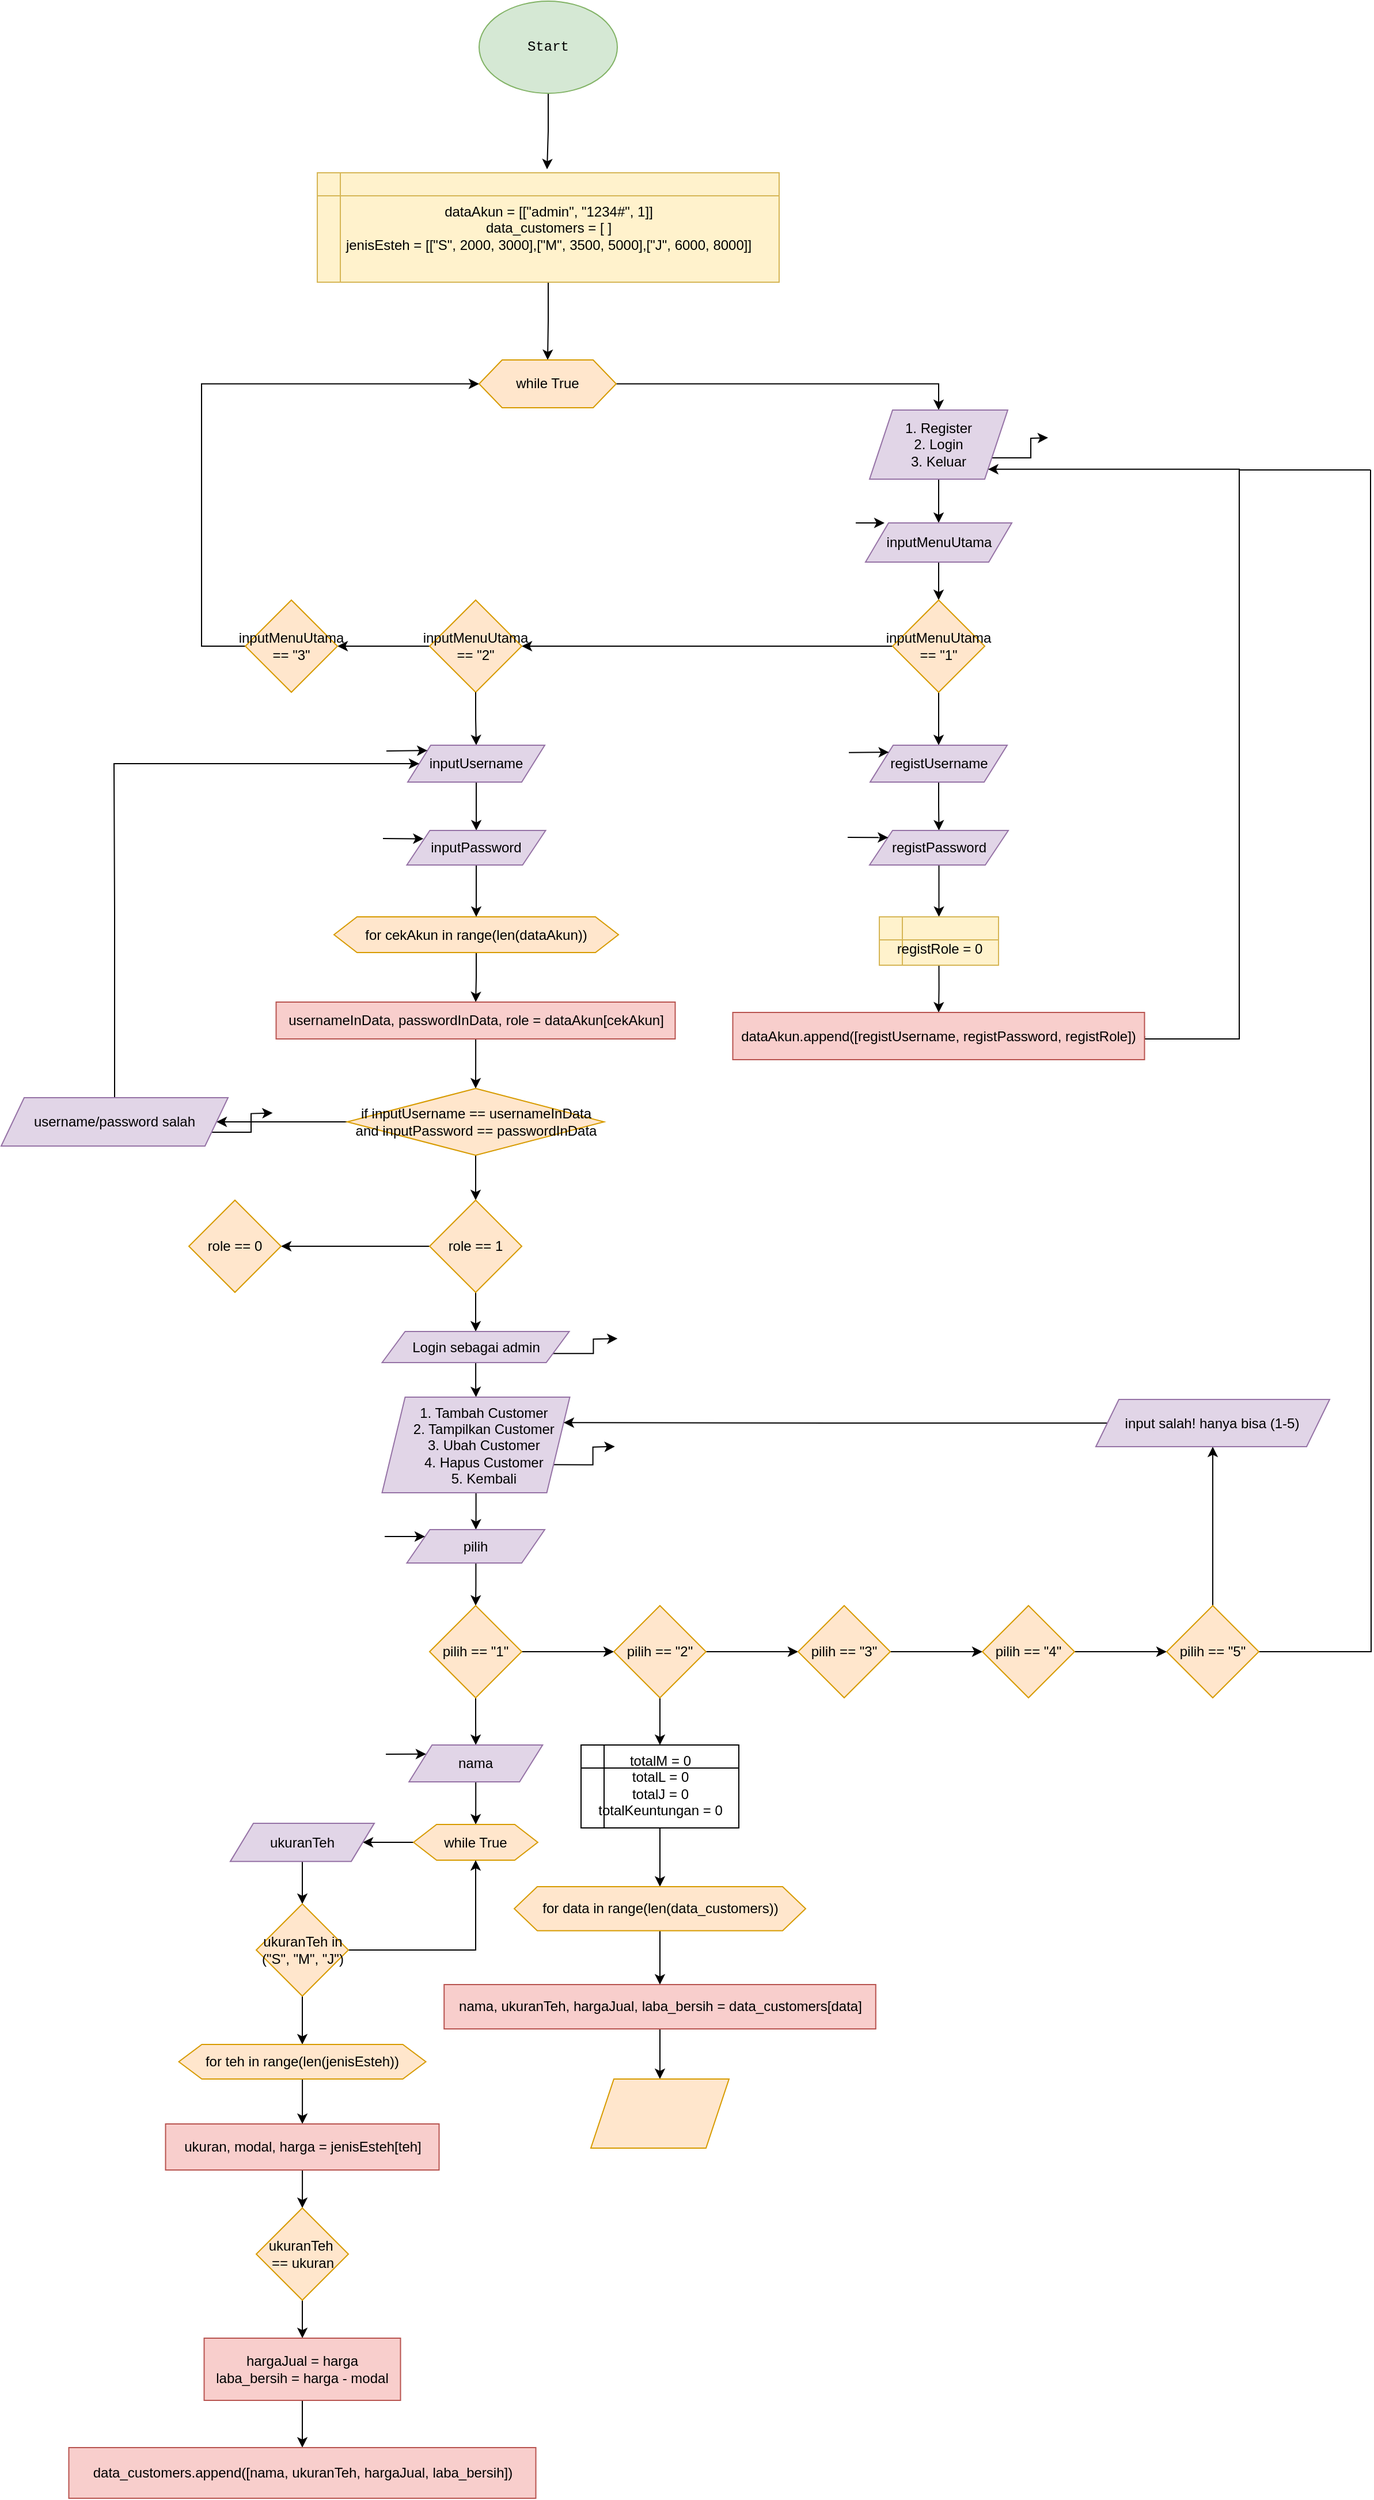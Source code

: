 <mxfile version="24.7.17">
  <diagram name="Page-1" id="psaYRLWhJM1OXI5JUv1E">
    <mxGraphModel dx="2675" dy="3680" grid="0" gridSize="10" guides="1" tooltips="1" connect="1" arrows="1" fold="1" page="0" pageScale="1" pageWidth="1100" pageHeight="850" math="0" shadow="0">
      <root>
        <mxCell id="0" />
        <mxCell id="1" parent="0" />
        <mxCell id="k1Bq59QfBD5GOSJkM1TS-440" value="" style="edgeStyle=orthogonalEdgeStyle;rounded=0;orthogonalLoop=1;jettySize=auto;html=1;" parent="1" source="k1Bq59QfBD5GOSJkM1TS-437" edge="1">
          <mxGeometry relative="1" as="geometry">
            <mxPoint x="275" y="-2086" as="targetPoint" />
          </mxGeometry>
        </mxCell>
        <mxCell id="k1Bq59QfBD5GOSJkM1TS-437" value="&lt;font&gt;Start&lt;/font&gt;" style="ellipse;whiteSpace=wrap;html=1;fontFamily=Courier New;fillColor=#d5e8d4;strokeColor=#82b366;" parent="1" vertex="1">
          <mxGeometry x="216" y="-2232" width="120" height="80" as="geometry" />
        </mxCell>
        <mxCell id="orHdw74G4ryqbtQB8pkI-13" value="" style="edgeStyle=orthogonalEdgeStyle;rounded=0;orthogonalLoop=1;jettySize=auto;html=1;fontFamily=Helvetica;fontSize=12;fontColor=default;" edge="1" parent="1" source="k1Bq59QfBD5GOSJkM1TS-441" target="orHdw74G4ryqbtQB8pkI-12">
          <mxGeometry relative="1" as="geometry" />
        </mxCell>
        <mxCell id="k1Bq59QfBD5GOSJkM1TS-441" value="&lt;div&gt;dataAkun = [[&quot;admin&quot;, &quot;1234#&quot;, 1]]&lt;/div&gt;&lt;div&gt;&lt;span style=&quot;background-color: initial;&quot;&gt;data_customers = [ ]&lt;/span&gt;&lt;br&gt;&lt;/div&gt;&lt;div&gt;&lt;span style=&quot;background-color: initial;&quot;&gt;jenisEsteh = [[&quot;S&quot;, 2000, 3000],[&quot;M&quot;, 3500, 5000],[&quot;J&quot;, 6000, 8000]]&lt;/span&gt;&lt;br&gt;&lt;/div&gt;" style="shape=internalStorage;whiteSpace=wrap;html=1;backgroundOutline=1;fillColor=#fff2cc;strokeColor=#d6b656;" parent="1" vertex="1">
          <mxGeometry x="75.5" y="-2083" width="401" height="95" as="geometry" />
        </mxCell>
        <mxCell id="orHdw74G4ryqbtQB8pkI-18" value="" style="edgeStyle=orthogonalEdgeStyle;rounded=0;orthogonalLoop=1;jettySize=auto;html=1;fontFamily=Helvetica;fontSize=12;fontColor=default;" edge="1" parent="1" source="orHdw74G4ryqbtQB8pkI-12" target="orHdw74G4ryqbtQB8pkI-17">
          <mxGeometry relative="1" as="geometry" />
        </mxCell>
        <mxCell id="orHdw74G4ryqbtQB8pkI-12" value="while True" style="shape=hexagon;perimeter=hexagonPerimeter2;whiteSpace=wrap;html=1;fixedSize=1;fillColor=#ffe6cc;strokeColor=#d79b00;" vertex="1" parent="1">
          <mxGeometry x="216" y="-1920.5" width="119" height="41.5" as="geometry" />
        </mxCell>
        <mxCell id="orHdw74G4ryqbtQB8pkI-22" value="" style="edgeStyle=orthogonalEdgeStyle;rounded=0;orthogonalLoop=1;jettySize=auto;html=1;fontFamily=Helvetica;fontSize=12;fontColor=default;" edge="1" parent="1" source="orHdw74G4ryqbtQB8pkI-17" target="orHdw74G4ryqbtQB8pkI-21">
          <mxGeometry relative="1" as="geometry" />
        </mxCell>
        <mxCell id="orHdw74G4ryqbtQB8pkI-26" style="edgeStyle=orthogonalEdgeStyle;rounded=0;orthogonalLoop=1;jettySize=auto;html=1;exitX=1;exitY=0.75;exitDx=0;exitDy=0;fontFamily=Helvetica;fontSize=12;fontColor=default;" edge="1" parent="1" source="orHdw74G4ryqbtQB8pkI-17">
          <mxGeometry relative="1" as="geometry">
            <mxPoint x="710" y="-1853" as="targetPoint" />
          </mxGeometry>
        </mxCell>
        <mxCell id="orHdw74G4ryqbtQB8pkI-17" value="1. Register&lt;div&gt;2. Login&lt;/div&gt;&lt;div&gt;3. Keluar&lt;/div&gt;" style="shape=parallelogram;perimeter=parallelogramPerimeter;whiteSpace=wrap;html=1;fixedSize=1;fillColor=#e1d5e7;strokeColor=#9673a6;" vertex="1" parent="1">
          <mxGeometry x="555" y="-1877" width="120" height="60" as="geometry" />
        </mxCell>
        <mxCell id="orHdw74G4ryqbtQB8pkI-28" value="" style="edgeStyle=orthogonalEdgeStyle;rounded=0;orthogonalLoop=1;jettySize=auto;html=1;fontFamily=Helvetica;fontSize=12;fontColor=default;" edge="1" parent="1" source="orHdw74G4ryqbtQB8pkI-21" target="orHdw74G4ryqbtQB8pkI-27">
          <mxGeometry relative="1" as="geometry" />
        </mxCell>
        <mxCell id="orHdw74G4ryqbtQB8pkI-21" value="inputMenuUtama" style="shape=parallelogram;perimeter=parallelogramPerimeter;whiteSpace=wrap;html=1;fixedSize=1;fillColor=#e1d5e7;strokeColor=#9673a6;" vertex="1" parent="1">
          <mxGeometry x="551.5" y="-1779" width="127" height="34" as="geometry" />
        </mxCell>
        <mxCell id="orHdw74G4ryqbtQB8pkI-23" value="" style="endArrow=classic;html=1;rounded=0;fontFamily=Helvetica;fontSize=12;fontColor=default;" edge="1" parent="1">
          <mxGeometry width="50" height="50" relative="1" as="geometry">
            <mxPoint x="543" y="-1779" as="sourcePoint" />
            <mxPoint x="568" y="-1779" as="targetPoint" />
          </mxGeometry>
        </mxCell>
        <mxCell id="orHdw74G4ryqbtQB8pkI-30" value="" style="edgeStyle=orthogonalEdgeStyle;rounded=0;orthogonalLoop=1;jettySize=auto;html=1;fontFamily=Helvetica;fontSize=12;fontColor=default;" edge="1" parent="1" source="orHdw74G4ryqbtQB8pkI-27" target="orHdw74G4ryqbtQB8pkI-29">
          <mxGeometry relative="1" as="geometry" />
        </mxCell>
        <mxCell id="orHdw74G4ryqbtQB8pkI-40" value="" style="edgeStyle=orthogonalEdgeStyle;rounded=0;orthogonalLoop=1;jettySize=auto;html=1;fontFamily=Helvetica;fontSize=12;fontColor=default;" edge="1" parent="1" source="orHdw74G4ryqbtQB8pkI-27" target="orHdw74G4ryqbtQB8pkI-39">
          <mxGeometry relative="1" as="geometry" />
        </mxCell>
        <mxCell id="orHdw74G4ryqbtQB8pkI-27" value="inputMenuUtama == &quot;1&quot;" style="rhombus;whiteSpace=wrap;html=1;fillColor=#ffe6cc;strokeColor=#d79b00;" vertex="1" parent="1">
          <mxGeometry x="575" y="-1712" width="80" height="80" as="geometry" />
        </mxCell>
        <mxCell id="orHdw74G4ryqbtQB8pkI-33" value="" style="edgeStyle=orthogonalEdgeStyle;rounded=0;orthogonalLoop=1;jettySize=auto;html=1;fontFamily=Helvetica;fontSize=12;fontColor=default;" edge="1" parent="1" source="orHdw74G4ryqbtQB8pkI-29" target="orHdw74G4ryqbtQB8pkI-32">
          <mxGeometry relative="1" as="geometry" />
        </mxCell>
        <mxCell id="orHdw74G4ryqbtQB8pkI-29" value="inputMenuUtama == &quot;2&quot;" style="rhombus;whiteSpace=wrap;html=1;fillColor=#ffe6cc;strokeColor=#d79b00;" vertex="1" parent="1">
          <mxGeometry x="173" y="-1712" width="80" height="80" as="geometry" />
        </mxCell>
        <mxCell id="orHdw74G4ryqbtQB8pkI-35" value="" style="edgeStyle=orthogonalEdgeStyle;rounded=0;orthogonalLoop=1;jettySize=auto;html=1;fontFamily=Helvetica;fontSize=12;fontColor=default;entryX=0;entryY=0.5;entryDx=0;entryDy=0;" edge="1" parent="1" source="orHdw74G4ryqbtQB8pkI-32" target="orHdw74G4ryqbtQB8pkI-12">
          <mxGeometry relative="1" as="geometry">
            <mxPoint x="-31" y="-1901" as="targetPoint" />
            <Array as="points">
              <mxPoint x="-25" y="-1672" />
              <mxPoint x="-25" y="-1900" />
            </Array>
          </mxGeometry>
        </mxCell>
        <mxCell id="orHdw74G4ryqbtQB8pkI-32" value="inputMenuUtama == &quot;3&quot;" style="rhombus;whiteSpace=wrap;html=1;fillColor=#ffe6cc;strokeColor=#d79b00;" vertex="1" parent="1">
          <mxGeometry x="13" y="-1712" width="80" height="80" as="geometry" />
        </mxCell>
        <mxCell id="orHdw74G4ryqbtQB8pkI-42" value="" style="edgeStyle=orthogonalEdgeStyle;rounded=0;orthogonalLoop=1;jettySize=auto;html=1;fontFamily=Helvetica;fontSize=12;fontColor=default;" edge="1" parent="1" source="orHdw74G4ryqbtQB8pkI-39" target="orHdw74G4ryqbtQB8pkI-41">
          <mxGeometry relative="1" as="geometry" />
        </mxCell>
        <mxCell id="orHdw74G4ryqbtQB8pkI-39" value="registUsername" style="shape=parallelogram;perimeter=parallelogramPerimeter;whiteSpace=wrap;html=1;fixedSize=1;fillColor=#e1d5e7;strokeColor=#9673a6;" vertex="1" parent="1">
          <mxGeometry x="555.5" y="-1586" width="119" height="32" as="geometry" />
        </mxCell>
        <mxCell id="orHdw74G4ryqbtQB8pkI-44" style="edgeStyle=orthogonalEdgeStyle;rounded=0;orthogonalLoop=1;jettySize=auto;html=1;exitX=0.5;exitY=1;exitDx=0;exitDy=0;entryX=0.5;entryY=0;entryDx=0;entryDy=0;fontFamily=Helvetica;fontSize=12;fontColor=default;" edge="1" parent="1" source="orHdw74G4ryqbtQB8pkI-41" target="orHdw74G4ryqbtQB8pkI-43">
          <mxGeometry relative="1" as="geometry" />
        </mxCell>
        <mxCell id="orHdw74G4ryqbtQB8pkI-41" value="registPassword" style="shape=parallelogram;perimeter=parallelogramPerimeter;whiteSpace=wrap;html=1;fixedSize=1;fillColor=#e1d5e7;strokeColor=#9673a6;" vertex="1" parent="1">
          <mxGeometry x="555" y="-1512" width="120.5" height="30" as="geometry" />
        </mxCell>
        <mxCell id="orHdw74G4ryqbtQB8pkI-52" style="edgeStyle=orthogonalEdgeStyle;rounded=0;orthogonalLoop=1;jettySize=auto;html=1;exitX=0.5;exitY=1;exitDx=0;exitDy=0;entryX=0.5;entryY=0;entryDx=0;entryDy=0;fontFamily=Helvetica;fontSize=12;fontColor=default;" edge="1" parent="1" source="orHdw74G4ryqbtQB8pkI-43" target="orHdw74G4ryqbtQB8pkI-49">
          <mxGeometry relative="1" as="geometry" />
        </mxCell>
        <mxCell id="orHdw74G4ryqbtQB8pkI-43" value="&lt;div&gt;&lt;br&gt;&lt;/div&gt;&lt;div&gt;&lt;span style=&quot;background-color: initial;&quot;&gt;registRole = 0&lt;/span&gt;&lt;br&gt;&lt;/div&gt;" style="shape=internalStorage;whiteSpace=wrap;html=1;backgroundOutline=1;strokeColor=#d6b656;align=center;verticalAlign=top;arcSize=6;fontFamily=Helvetica;fontSize=12;fillColor=#fff2cc;" vertex="1" parent="1">
          <mxGeometry x="563.5" y="-1437" width="103.5" height="42" as="geometry" />
        </mxCell>
        <mxCell id="orHdw74G4ryqbtQB8pkI-53" style="edgeStyle=orthogonalEdgeStyle;rounded=0;orthogonalLoop=1;jettySize=auto;html=1;exitX=1;exitY=0.5;exitDx=0;exitDy=0;fontFamily=Helvetica;fontSize=12;fontColor=default;entryX=1;entryY=1;entryDx=0;entryDy=0;" edge="1" parent="1" source="orHdw74G4ryqbtQB8pkI-49" target="orHdw74G4ryqbtQB8pkI-17">
          <mxGeometry relative="1" as="geometry">
            <mxPoint x="876" y="-1863" as="targetPoint" />
            <mxPoint x="802.75" y="-1331.49" as="sourcePoint" />
            <Array as="points">
              <mxPoint x="794" y="-1331" />
              <mxPoint x="876" y="-1331" />
              <mxPoint x="876" y="-1826" />
            </Array>
          </mxGeometry>
        </mxCell>
        <mxCell id="orHdw74G4ryqbtQB8pkI-49" value="dataAkun.append([registUsername, registPassword, registRole])" style="whiteSpace=wrap;html=1;fillColor=#f8cecc;strokeColor=#b85450;" vertex="1" parent="1">
          <mxGeometry x="436.25" y="-1354" width="357.5" height="41" as="geometry" />
        </mxCell>
        <mxCell id="orHdw74G4ryqbtQB8pkI-60" value="" style="edgeStyle=orthogonalEdgeStyle;rounded=0;orthogonalLoop=1;jettySize=auto;html=1;fontFamily=Helvetica;fontSize=12;fontColor=default;" edge="1" parent="1" source="orHdw74G4ryqbtQB8pkI-57" target="orHdw74G4ryqbtQB8pkI-59">
          <mxGeometry relative="1" as="geometry" />
        </mxCell>
        <mxCell id="orHdw74G4ryqbtQB8pkI-57" value="for cekAkun in range(len(dataAkun))" style="shape=hexagon;perimeter=hexagonPerimeter2;whiteSpace=wrap;html=1;fixedSize=1;fillColor=#ffe6cc;strokeColor=#d79b00;" vertex="1" parent="1">
          <mxGeometry x="90" y="-1437" width="247" height="31" as="geometry" />
        </mxCell>
        <mxCell id="orHdw74G4ryqbtQB8pkI-62" value="" style="edgeStyle=orthogonalEdgeStyle;rounded=0;orthogonalLoop=1;jettySize=auto;html=1;fontFamily=Helvetica;fontSize=12;fontColor=default;" edge="1" parent="1" source="orHdw74G4ryqbtQB8pkI-59" target="orHdw74G4ryqbtQB8pkI-61">
          <mxGeometry relative="1" as="geometry" />
        </mxCell>
        <mxCell id="orHdw74G4ryqbtQB8pkI-59" value="usernameInData, passwordInData, role = dataAkun[cekAkun]" style="whiteSpace=wrap;html=1;fillColor=#f8cecc;strokeColor=#b85450;" vertex="1" parent="1">
          <mxGeometry x="39.75" y="-1363" width="346.5" height="32" as="geometry" />
        </mxCell>
        <mxCell id="orHdw74G4ryqbtQB8pkI-64" value="" style="edgeStyle=orthogonalEdgeStyle;rounded=0;orthogonalLoop=1;jettySize=auto;html=1;fontFamily=Helvetica;fontSize=12;fontColor=default;" edge="1" parent="1" source="orHdw74G4ryqbtQB8pkI-61" target="orHdw74G4ryqbtQB8pkI-63">
          <mxGeometry relative="1" as="geometry" />
        </mxCell>
        <mxCell id="orHdw74G4ryqbtQB8pkI-99" value="" style="edgeStyle=orthogonalEdgeStyle;rounded=0;orthogonalLoop=1;jettySize=auto;html=1;fontFamily=Helvetica;fontSize=12;fontColor=default;" edge="1" parent="1" source="orHdw74G4ryqbtQB8pkI-61" target="orHdw74G4ryqbtQB8pkI-98">
          <mxGeometry relative="1" as="geometry" />
        </mxCell>
        <mxCell id="orHdw74G4ryqbtQB8pkI-61" value="if inputUsername == usernameInData and inputPassword == passwordInData" style="rhombus;whiteSpace=wrap;html=1;fillColor=#ffe6cc;strokeColor=#d79b00;" vertex="1" parent="1">
          <mxGeometry x="101.5" y="-1288" width="223" height="58" as="geometry" />
        </mxCell>
        <mxCell id="orHdw74G4ryqbtQB8pkI-66" value="" style="edgeStyle=orthogonalEdgeStyle;rounded=0;orthogonalLoop=1;jettySize=auto;html=1;fontFamily=Helvetica;fontSize=12;fontColor=default;" edge="1" parent="1" source="orHdw74G4ryqbtQB8pkI-63" target="orHdw74G4ryqbtQB8pkI-65">
          <mxGeometry relative="1" as="geometry" />
        </mxCell>
        <mxCell id="orHdw74G4ryqbtQB8pkI-80" value="" style="edgeStyle=orthogonalEdgeStyle;rounded=0;orthogonalLoop=1;jettySize=auto;html=1;fontFamily=Helvetica;fontSize=12;fontColor=default;" edge="1" parent="1" source="orHdw74G4ryqbtQB8pkI-63" target="orHdw74G4ryqbtQB8pkI-79">
          <mxGeometry relative="1" as="geometry" />
        </mxCell>
        <mxCell id="orHdw74G4ryqbtQB8pkI-63" value="role == 1" style="rhombus;whiteSpace=wrap;html=1;fillColor=#ffe6cc;strokeColor=#d79b00;" vertex="1" parent="1">
          <mxGeometry x="173" y="-1191" width="80" height="80" as="geometry" />
        </mxCell>
        <mxCell id="orHdw74G4ryqbtQB8pkI-68" value="" style="edgeStyle=orthogonalEdgeStyle;rounded=0;orthogonalLoop=1;jettySize=auto;html=1;fontFamily=Helvetica;fontSize=12;fontColor=default;" edge="1" parent="1" source="orHdw74G4ryqbtQB8pkI-65" target="orHdw74G4ryqbtQB8pkI-67">
          <mxGeometry relative="1" as="geometry" />
        </mxCell>
        <mxCell id="orHdw74G4ryqbtQB8pkI-69" style="edgeStyle=orthogonalEdgeStyle;rounded=0;orthogonalLoop=1;jettySize=auto;html=1;exitX=1;exitY=0.75;exitDx=0;exitDy=0;fontFamily=Helvetica;fontSize=12;fontColor=default;" edge="1" parent="1" source="orHdw74G4ryqbtQB8pkI-65">
          <mxGeometry relative="1" as="geometry">
            <mxPoint x="336.143" y="-1070.857" as="targetPoint" />
          </mxGeometry>
        </mxCell>
        <mxCell id="orHdw74G4ryqbtQB8pkI-65" value="Login sebagai admin" style="shape=parallelogram;perimeter=parallelogramPerimeter;whiteSpace=wrap;html=1;fixedSize=1;fillColor=#e1d5e7;strokeColor=#9673a6;" vertex="1" parent="1">
          <mxGeometry x="131.75" y="-1077" width="162.5" height="27" as="geometry" />
        </mxCell>
        <mxCell id="orHdw74G4ryqbtQB8pkI-70" style="edgeStyle=orthogonalEdgeStyle;rounded=0;orthogonalLoop=1;jettySize=auto;html=1;exitX=1;exitY=0.75;exitDx=0;exitDy=0;fontFamily=Helvetica;fontSize=12;fontColor=default;" edge="1" parent="1" source="orHdw74G4ryqbtQB8pkI-67">
          <mxGeometry relative="1" as="geometry">
            <mxPoint x="333.857" y="-977.143" as="targetPoint" />
          </mxGeometry>
        </mxCell>
        <mxCell id="orHdw74G4ryqbtQB8pkI-75" value="" style="edgeStyle=orthogonalEdgeStyle;rounded=0;orthogonalLoop=1;jettySize=auto;html=1;fontFamily=Helvetica;fontSize=12;fontColor=default;" edge="1" parent="1" source="orHdw74G4ryqbtQB8pkI-67" target="orHdw74G4ryqbtQB8pkI-74">
          <mxGeometry relative="1" as="geometry" />
        </mxCell>
        <mxCell id="orHdw74G4ryqbtQB8pkI-67" value="&lt;div&gt;&amp;nbsp; &amp;nbsp; 1. Tambah Customer&lt;/div&gt;&lt;div&gt;&amp;nbsp; &amp;nbsp; 2. Tampilkan Customer&lt;/div&gt;&lt;div&gt;&amp;nbsp; &amp;nbsp; 3. Ubah Customer&lt;/div&gt;&lt;div&gt;&amp;nbsp; &amp;nbsp; 4. Hapus Customer&lt;/div&gt;&lt;div&gt;&amp;nbsp; &amp;nbsp; 5. Kembali&lt;/div&gt;" style="shape=parallelogram;perimeter=parallelogramPerimeter;whiteSpace=wrap;html=1;fixedSize=1;fillColor=#e1d5e7;strokeColor=#9673a6;" vertex="1" parent="1">
          <mxGeometry x="131.75" y="-1020" width="163" height="83" as="geometry" />
        </mxCell>
        <mxCell id="orHdw74G4ryqbtQB8pkI-72" value="" style="endArrow=classic;html=1;rounded=0;fontFamily=Helvetica;fontSize=12;fontColor=default;entryX=0.137;entryY=0.19;entryDx=0;entryDy=0;entryPerimeter=0;" edge="1" parent="1" target="orHdw74G4ryqbtQB8pkI-39">
          <mxGeometry width="50" height="50" relative="1" as="geometry">
            <mxPoint x="537" y="-1579.6" as="sourcePoint" />
            <mxPoint x="571.622" y="-1579.996" as="targetPoint" />
          </mxGeometry>
        </mxCell>
        <mxCell id="orHdw74G4ryqbtQB8pkI-73" value="" style="endArrow=classic;html=1;rounded=0;fontFamily=Helvetica;fontSize=12;fontColor=default;entryX=0.134;entryY=0.204;entryDx=0;entryDy=0;entryPerimeter=0;" edge="1" parent="1" target="orHdw74G4ryqbtQB8pkI-41">
          <mxGeometry width="50" height="50" relative="1" as="geometry">
            <mxPoint x="536" y="-1506" as="sourcePoint" />
            <mxPoint x="571" y="-1506" as="targetPoint" />
          </mxGeometry>
        </mxCell>
        <mxCell id="orHdw74G4ryqbtQB8pkI-78" value="" style="edgeStyle=orthogonalEdgeStyle;rounded=0;orthogonalLoop=1;jettySize=auto;html=1;fontFamily=Helvetica;fontSize=12;fontColor=default;" edge="1" parent="1" source="orHdw74G4ryqbtQB8pkI-74" target="orHdw74G4ryqbtQB8pkI-77">
          <mxGeometry relative="1" as="geometry" />
        </mxCell>
        <mxCell id="orHdw74G4ryqbtQB8pkI-74" value="pilih" style="shape=parallelogram;perimeter=parallelogramPerimeter;whiteSpace=wrap;html=1;fixedSize=1;fillColor=#e1d5e7;strokeColor=#9673a6;" vertex="1" parent="1">
          <mxGeometry x="153.25" y="-905" width="119.75" height="29" as="geometry" />
        </mxCell>
        <mxCell id="orHdw74G4ryqbtQB8pkI-76" value="" style="endArrow=classic;html=1;rounded=0;fontFamily=Helvetica;fontSize=12;fontColor=default;entryX=0;entryY=0;entryDx=0;entryDy=0;" edge="1" parent="1">
          <mxGeometry width="50" height="50" relative="1" as="geometry">
            <mxPoint x="134" y="-899" as="sourcePoint" />
            <mxPoint x="169" y="-899" as="targetPoint" />
          </mxGeometry>
        </mxCell>
        <mxCell id="orHdw74G4ryqbtQB8pkI-82" value="" style="edgeStyle=orthogonalEdgeStyle;rounded=0;orthogonalLoop=1;jettySize=auto;html=1;fontFamily=Helvetica;fontSize=12;fontColor=default;" edge="1" parent="1" source="orHdw74G4ryqbtQB8pkI-77" target="orHdw74G4ryqbtQB8pkI-81">
          <mxGeometry relative="1" as="geometry" />
        </mxCell>
        <mxCell id="orHdw74G4ryqbtQB8pkI-115" value="" style="edgeStyle=orthogonalEdgeStyle;rounded=0;orthogonalLoop=1;jettySize=auto;html=1;fontFamily=Helvetica;fontSize=12;fontColor=default;" edge="1" parent="1" source="orHdw74G4ryqbtQB8pkI-77" target="orHdw74G4ryqbtQB8pkI-114">
          <mxGeometry relative="1" as="geometry" />
        </mxCell>
        <mxCell id="orHdw74G4ryqbtQB8pkI-77" value="pilih == &quot;1&quot;" style="rhombus;whiteSpace=wrap;html=1;fillColor=#ffe6cc;strokeColor=#d79b00;" vertex="1" parent="1">
          <mxGeometry x="172.995" y="-839" width="80" height="80" as="geometry" />
        </mxCell>
        <mxCell id="orHdw74G4ryqbtQB8pkI-79" value="role == 0" style="rhombus;whiteSpace=wrap;html=1;fillColor=#ffe6cc;strokeColor=#d79b00;" vertex="1" parent="1">
          <mxGeometry x="-36" y="-1191" width="80" height="80" as="geometry" />
        </mxCell>
        <mxCell id="orHdw74G4ryqbtQB8pkI-84" value="" style="edgeStyle=orthogonalEdgeStyle;rounded=0;orthogonalLoop=1;jettySize=auto;html=1;fontFamily=Helvetica;fontSize=12;fontColor=default;" edge="1" parent="1" source="orHdw74G4ryqbtQB8pkI-81" target="orHdw74G4ryqbtQB8pkI-83">
          <mxGeometry relative="1" as="geometry" />
        </mxCell>
        <mxCell id="orHdw74G4ryqbtQB8pkI-148" style="edgeStyle=orthogonalEdgeStyle;rounded=0;orthogonalLoop=1;jettySize=auto;html=1;exitX=0.5;exitY=1;exitDx=0;exitDy=0;entryX=0.5;entryY=0;entryDx=0;entryDy=0;fontFamily=Helvetica;fontSize=12;fontColor=default;" edge="1" parent="1" source="orHdw74G4ryqbtQB8pkI-81" target="orHdw74G4ryqbtQB8pkI-147">
          <mxGeometry relative="1" as="geometry" />
        </mxCell>
        <mxCell id="orHdw74G4ryqbtQB8pkI-81" value="pilih == &quot;2&quot;" style="rhombus;whiteSpace=wrap;html=1;fillColor=#ffe6cc;strokeColor=#d79b00;" vertex="1" parent="1">
          <mxGeometry x="332.995" y="-839" width="80" height="80" as="geometry" />
        </mxCell>
        <mxCell id="orHdw74G4ryqbtQB8pkI-86" value="" style="edgeStyle=orthogonalEdgeStyle;rounded=0;orthogonalLoop=1;jettySize=auto;html=1;fontFamily=Helvetica;fontSize=12;fontColor=default;" edge="1" parent="1" source="orHdw74G4ryqbtQB8pkI-83" target="orHdw74G4ryqbtQB8pkI-85">
          <mxGeometry relative="1" as="geometry" />
        </mxCell>
        <mxCell id="orHdw74G4ryqbtQB8pkI-83" value="pilih == &quot;3&quot;" style="rhombus;whiteSpace=wrap;html=1;fillColor=#ffe6cc;strokeColor=#d79b00;" vertex="1" parent="1">
          <mxGeometry x="492.995" y="-839" width="80" height="80" as="geometry" />
        </mxCell>
        <mxCell id="orHdw74G4ryqbtQB8pkI-88" value="" style="edgeStyle=orthogonalEdgeStyle;rounded=0;orthogonalLoop=1;jettySize=auto;html=1;fontFamily=Helvetica;fontSize=12;fontColor=default;" edge="1" parent="1" source="orHdw74G4ryqbtQB8pkI-85" target="orHdw74G4ryqbtQB8pkI-87">
          <mxGeometry relative="1" as="geometry" />
        </mxCell>
        <mxCell id="orHdw74G4ryqbtQB8pkI-85" value="pilih == &quot;4&quot;" style="rhombus;whiteSpace=wrap;html=1;fillColor=#ffe6cc;strokeColor=#d79b00;" vertex="1" parent="1">
          <mxGeometry x="652.995" y="-839" width="80" height="80" as="geometry" />
        </mxCell>
        <mxCell id="orHdw74G4ryqbtQB8pkI-104" value="" style="edgeStyle=orthogonalEdgeStyle;rounded=0;orthogonalLoop=1;jettySize=auto;html=1;fontFamily=Helvetica;fontSize=12;fontColor=default;" edge="1" parent="1" source="orHdw74G4ryqbtQB8pkI-87" target="orHdw74G4ryqbtQB8pkI-103">
          <mxGeometry relative="1" as="geometry" />
        </mxCell>
        <mxCell id="orHdw74G4ryqbtQB8pkI-110" style="edgeStyle=orthogonalEdgeStyle;rounded=0;orthogonalLoop=1;jettySize=auto;html=1;exitX=1;exitY=0.5;exitDx=0;exitDy=0;fontFamily=Helvetica;fontSize=12;fontColor=default;endArrow=none;endFill=0;" edge="1" parent="1" source="orHdw74G4ryqbtQB8pkI-87">
          <mxGeometry relative="1" as="geometry">
            <mxPoint x="990" y="-1825" as="targetPoint" />
          </mxGeometry>
        </mxCell>
        <mxCell id="orHdw74G4ryqbtQB8pkI-87" value="pilih == &quot;5&quot;" style="rhombus;whiteSpace=wrap;html=1;fillColor=#ffe6cc;strokeColor=#d79b00;" vertex="1" parent="1">
          <mxGeometry x="812.995" y="-839" width="80" height="80" as="geometry" />
        </mxCell>
        <mxCell id="orHdw74G4ryqbtQB8pkI-91" value="" style="edgeStyle=orthogonalEdgeStyle;rounded=0;orthogonalLoop=1;jettySize=auto;html=1;fontFamily=Helvetica;fontSize=12;fontColor=default;exitX=0.5;exitY=1;exitDx=0;exitDy=0;" edge="1" parent="1" target="orHdw74G4ryqbtQB8pkI-93" source="orHdw74G4ryqbtQB8pkI-29">
          <mxGeometry relative="1" as="geometry">
            <mxPoint x="213" y="-1631" as="sourcePoint" />
          </mxGeometry>
        </mxCell>
        <mxCell id="orHdw74G4ryqbtQB8pkI-92" value="" style="edgeStyle=orthogonalEdgeStyle;rounded=0;orthogonalLoop=1;jettySize=auto;html=1;fontFamily=Helvetica;fontSize=12;fontColor=default;" edge="1" parent="1" source="orHdw74G4ryqbtQB8pkI-93" target="orHdw74G4ryqbtQB8pkI-95">
          <mxGeometry relative="1" as="geometry" />
        </mxCell>
        <mxCell id="orHdw74G4ryqbtQB8pkI-93" value="inputUsername" style="shape=parallelogram;perimeter=parallelogramPerimeter;whiteSpace=wrap;html=1;fixedSize=1;fillColor=#e1d5e7;strokeColor=#9673a6;" vertex="1" parent="1">
          <mxGeometry x="154" y="-1586" width="119" height="32" as="geometry" />
        </mxCell>
        <mxCell id="orHdw74G4ryqbtQB8pkI-94" style="edgeStyle=orthogonalEdgeStyle;rounded=0;orthogonalLoop=1;jettySize=auto;html=1;exitX=0.5;exitY=1;exitDx=0;exitDy=0;entryX=0.5;entryY=0;entryDx=0;entryDy=0;fontFamily=Helvetica;fontSize=12;fontColor=default;" edge="1" parent="1" source="orHdw74G4ryqbtQB8pkI-95" target="orHdw74G4ryqbtQB8pkI-57">
          <mxGeometry relative="1" as="geometry">
            <mxPoint x="212.5" y="-1437" as="targetPoint" />
          </mxGeometry>
        </mxCell>
        <mxCell id="orHdw74G4ryqbtQB8pkI-95" value="inputPassword" style="shape=parallelogram;perimeter=parallelogramPerimeter;whiteSpace=wrap;html=1;fixedSize=1;fillColor=#e1d5e7;strokeColor=#9673a6;" vertex="1" parent="1">
          <mxGeometry x="153.25" y="-1512" width="120.5" height="30" as="geometry" />
        </mxCell>
        <mxCell id="orHdw74G4ryqbtQB8pkI-96" value="" style="endArrow=classic;html=1;rounded=0;fontFamily=Helvetica;fontSize=12;fontColor=default;entryX=0;entryY=0;entryDx=0;entryDy=0;" edge="1" parent="1" target="orHdw74G4ryqbtQB8pkI-93">
          <mxGeometry width="50" height="50" relative="1" as="geometry">
            <mxPoint x="135.5" y="-1581" as="sourcePoint" />
            <mxPoint x="229.5" y="-1575" as="targetPoint" />
          </mxGeometry>
        </mxCell>
        <mxCell id="orHdw74G4ryqbtQB8pkI-97" value="" style="endArrow=classic;html=1;rounded=0;fontFamily=Helvetica;fontSize=12;fontColor=default;entryX=0.12;entryY=0.241;entryDx=0;entryDy=0;entryPerimeter=0;" edge="1" parent="1" target="orHdw74G4ryqbtQB8pkI-95">
          <mxGeometry width="50" height="50" relative="1" as="geometry">
            <mxPoint x="132.5" y="-1505" as="sourcePoint" />
            <mxPoint x="167.5" y="-1505" as="targetPoint" />
          </mxGeometry>
        </mxCell>
        <mxCell id="orHdw74G4ryqbtQB8pkI-100" style="edgeStyle=orthogonalEdgeStyle;rounded=0;orthogonalLoop=1;jettySize=auto;html=1;exitX=1;exitY=0.75;exitDx=0;exitDy=0;fontFamily=Helvetica;fontSize=12;fontColor=default;" edge="1" parent="1" source="orHdw74G4ryqbtQB8pkI-98">
          <mxGeometry relative="1" as="geometry">
            <mxPoint x="36.714" y="-1266.714" as="targetPoint" />
          </mxGeometry>
        </mxCell>
        <mxCell id="orHdw74G4ryqbtQB8pkI-101" style="edgeStyle=orthogonalEdgeStyle;rounded=0;orthogonalLoop=1;jettySize=auto;html=1;exitX=0.5;exitY=0;exitDx=0;exitDy=0;fontFamily=Helvetica;fontSize=12;fontColor=default;entryX=0;entryY=0.5;entryDx=0;entryDy=0;" edge="1" parent="1" source="orHdw74G4ryqbtQB8pkI-98" target="orHdw74G4ryqbtQB8pkI-93">
          <mxGeometry relative="1" as="geometry">
            <mxPoint x="-45" y="-1550" as="targetPoint" />
            <Array as="points">
              <mxPoint x="-100" y="-1441" />
              <mxPoint x="-101" y="-1441" />
              <mxPoint x="-101" y="-1570" />
            </Array>
          </mxGeometry>
        </mxCell>
        <mxCell id="orHdw74G4ryqbtQB8pkI-98" value="username/password salah" style="shape=parallelogram;perimeter=parallelogramPerimeter;whiteSpace=wrap;html=1;fixedSize=1;fillColor=#e1d5e7;strokeColor=#9673a6;" vertex="1" parent="1">
          <mxGeometry x="-199" y="-1280" width="197" height="42" as="geometry" />
        </mxCell>
        <mxCell id="orHdw74G4ryqbtQB8pkI-105" style="edgeStyle=orthogonalEdgeStyle;rounded=0;orthogonalLoop=1;jettySize=auto;html=1;exitX=0;exitY=0.5;exitDx=0;exitDy=0;entryX=1;entryY=0.25;entryDx=0;entryDy=0;fontFamily=Helvetica;fontSize=12;fontColor=default;" edge="1" parent="1" source="orHdw74G4ryqbtQB8pkI-103" target="orHdw74G4ryqbtQB8pkI-67">
          <mxGeometry relative="1" as="geometry" />
        </mxCell>
        <mxCell id="orHdw74G4ryqbtQB8pkI-103" value="input salah! hanya bisa (1-5)" style="shape=parallelogram;perimeter=parallelogramPerimeter;whiteSpace=wrap;html=1;fixedSize=1;fillColor=#e1d5e7;strokeColor=#9673a6;" vertex="1" parent="1">
          <mxGeometry x="751.49" y="-1018" width="203.01" height="41" as="geometry" />
        </mxCell>
        <mxCell id="orHdw74G4ryqbtQB8pkI-113" value="" style="endArrow=none;html=1;rounded=0;fontFamily=Helvetica;fontSize=12;fontColor=default;" edge="1" parent="1">
          <mxGeometry width="50" height="50" relative="1" as="geometry">
            <mxPoint x="876" y="-1825" as="sourcePoint" />
            <mxPoint x="990" y="-1825" as="targetPoint" />
          </mxGeometry>
        </mxCell>
        <mxCell id="orHdw74G4ryqbtQB8pkI-119" value="" style="edgeStyle=orthogonalEdgeStyle;rounded=0;orthogonalLoop=1;jettySize=auto;html=1;fontFamily=Helvetica;fontSize=12;fontColor=default;" edge="1" parent="1" source="orHdw74G4ryqbtQB8pkI-114" target="orHdw74G4ryqbtQB8pkI-118">
          <mxGeometry relative="1" as="geometry" />
        </mxCell>
        <mxCell id="orHdw74G4ryqbtQB8pkI-114" value="nama" style="shape=parallelogram;perimeter=parallelogramPerimeter;whiteSpace=wrap;html=1;fixedSize=1;fillColor=#e1d5e7;strokeColor=#9673a6;" vertex="1" parent="1">
          <mxGeometry x="155.12" y="-718" width="116.01" height="32" as="geometry" />
        </mxCell>
        <mxCell id="orHdw74G4ryqbtQB8pkI-116" value="" style="endArrow=classic;html=1;rounded=0;fontFamily=Helvetica;fontSize=12;fontColor=default;entryX=0.128;entryY=0.247;entryDx=0;entryDy=0;entryPerimeter=0;" edge="1" parent="1" target="orHdw74G4ryqbtQB8pkI-114">
          <mxGeometry width="50" height="50" relative="1" as="geometry">
            <mxPoint x="135" y="-710" as="sourcePoint" />
            <mxPoint x="170" y="-710" as="targetPoint" />
          </mxGeometry>
        </mxCell>
        <mxCell id="orHdw74G4ryqbtQB8pkI-127" value="" style="edgeStyle=orthogonalEdgeStyle;rounded=0;orthogonalLoop=1;jettySize=auto;html=1;fontFamily=Helvetica;fontSize=12;fontColor=default;" edge="1" parent="1" source="orHdw74G4ryqbtQB8pkI-118" target="orHdw74G4ryqbtQB8pkI-126">
          <mxGeometry relative="1" as="geometry" />
        </mxCell>
        <mxCell id="orHdw74G4ryqbtQB8pkI-118" value="while True" style="shape=hexagon;perimeter=hexagonPerimeter2;whiteSpace=wrap;html=1;fixedSize=1;fillColor=#ffe6cc;strokeColor=#d79b00;" vertex="1" parent="1">
          <mxGeometry x="159.06" y="-649" width="107.88" height="31" as="geometry" />
        </mxCell>
        <mxCell id="orHdw74G4ryqbtQB8pkI-129" value="" style="edgeStyle=orthogonalEdgeStyle;rounded=0;orthogonalLoop=1;jettySize=auto;html=1;fontFamily=Helvetica;fontSize=12;fontColor=default;" edge="1" parent="1" source="orHdw74G4ryqbtQB8pkI-126" target="orHdw74G4ryqbtQB8pkI-128">
          <mxGeometry relative="1" as="geometry" />
        </mxCell>
        <mxCell id="orHdw74G4ryqbtQB8pkI-126" value="ukuranTeh" style="shape=parallelogram;perimeter=parallelogramPerimeter;whiteSpace=wrap;html=1;fixedSize=1;fillColor=#e1d5e7;strokeColor=#9673a6;" vertex="1" parent="1">
          <mxGeometry y="-650.06" width="125" height="33.13" as="geometry" />
        </mxCell>
        <mxCell id="orHdw74G4ryqbtQB8pkI-131" style="edgeStyle=orthogonalEdgeStyle;rounded=0;orthogonalLoop=1;jettySize=auto;html=1;exitX=1;exitY=0.5;exitDx=0;exitDy=0;fontFamily=Helvetica;fontSize=12;fontColor=default;entryX=0.5;entryY=1;entryDx=0;entryDy=0;" edge="1" parent="1" source="orHdw74G4ryqbtQB8pkI-128" target="orHdw74G4ryqbtQB8pkI-118">
          <mxGeometry relative="1" as="geometry">
            <mxPoint x="211" y="-539.818" as="targetPoint" />
          </mxGeometry>
        </mxCell>
        <mxCell id="orHdw74G4ryqbtQB8pkI-133" style="edgeStyle=orthogonalEdgeStyle;rounded=0;orthogonalLoop=1;jettySize=auto;html=1;exitX=0.5;exitY=1;exitDx=0;exitDy=0;entryX=0.5;entryY=0;entryDx=0;entryDy=0;fontFamily=Helvetica;fontSize=12;fontColor=default;" edge="1" parent="1" source="orHdw74G4ryqbtQB8pkI-128" target="orHdw74G4ryqbtQB8pkI-132">
          <mxGeometry relative="1" as="geometry" />
        </mxCell>
        <mxCell id="orHdw74G4ryqbtQB8pkI-128" value="ukuranTeh in (&quot;S&quot;, &quot;M&quot;, &quot;J&quot;)" style="rhombus;whiteSpace=wrap;html=1;fillColor=#ffe6cc;strokeColor=#d79b00;" vertex="1" parent="1">
          <mxGeometry x="22.5" y="-580.005" width="80" height="80" as="geometry" />
        </mxCell>
        <mxCell id="orHdw74G4ryqbtQB8pkI-137" value="" style="edgeStyle=orthogonalEdgeStyle;rounded=0;orthogonalLoop=1;jettySize=auto;html=1;fontFamily=Helvetica;fontSize=12;fontColor=default;" edge="1" parent="1" source="orHdw74G4ryqbtQB8pkI-132" target="orHdw74G4ryqbtQB8pkI-136">
          <mxGeometry relative="1" as="geometry" />
        </mxCell>
        <mxCell id="orHdw74G4ryqbtQB8pkI-132" value="for teh in range(len(jenisEsteh))" style="shape=hexagon;perimeter=hexagonPerimeter2;whiteSpace=wrap;html=1;fixedSize=1;fillColor=#ffe6cc;strokeColor=#d79b00;" vertex="1" parent="1">
          <mxGeometry x="-44.75" y="-458" width="214.5" height="30" as="geometry" />
        </mxCell>
        <mxCell id="orHdw74G4ryqbtQB8pkI-139" value="" style="edgeStyle=orthogonalEdgeStyle;rounded=0;orthogonalLoop=1;jettySize=auto;html=1;fontFamily=Helvetica;fontSize=12;fontColor=default;" edge="1" parent="1" source="orHdw74G4ryqbtQB8pkI-136" target="orHdw74G4ryqbtQB8pkI-138">
          <mxGeometry relative="1" as="geometry" />
        </mxCell>
        <mxCell id="orHdw74G4ryqbtQB8pkI-136" value="&lt;span style=&quot;text-align: left;&quot;&gt;ukuran, modal, harga = jenisEsteh[teh]&lt;/span&gt;" style="whiteSpace=wrap;html=1;fillColor=#f8cecc;strokeColor=#b85450;" vertex="1" parent="1">
          <mxGeometry x="-56.25" y="-389" width="237.5" height="40" as="geometry" />
        </mxCell>
        <mxCell id="orHdw74G4ryqbtQB8pkI-142" value="" style="edgeStyle=orthogonalEdgeStyle;rounded=0;orthogonalLoop=1;jettySize=auto;html=1;fontFamily=Helvetica;fontSize=12;fontColor=default;" edge="1" parent="1" source="orHdw74G4ryqbtQB8pkI-138" target="orHdw74G4ryqbtQB8pkI-141">
          <mxGeometry relative="1" as="geometry" />
        </mxCell>
        <mxCell id="orHdw74G4ryqbtQB8pkI-138" value="ukuranTeh&amp;nbsp;&lt;div&gt;== ukuran&lt;/div&gt;" style="rhombus;whiteSpace=wrap;html=1;fillColor=#ffe6cc;strokeColor=#d79b00;" vertex="1" parent="1">
          <mxGeometry x="22.5" y="-316" width="80" height="80" as="geometry" />
        </mxCell>
        <mxCell id="orHdw74G4ryqbtQB8pkI-144" value="" style="edgeStyle=orthogonalEdgeStyle;rounded=0;orthogonalLoop=1;jettySize=auto;html=1;fontFamily=Helvetica;fontSize=12;fontColor=default;" edge="1" parent="1" source="orHdw74G4ryqbtQB8pkI-141" target="orHdw74G4ryqbtQB8pkI-143">
          <mxGeometry relative="1" as="geometry" />
        </mxCell>
        <mxCell id="orHdw74G4ryqbtQB8pkI-141" value="&lt;div&gt;hargaJual = harga&lt;/div&gt;&lt;div&gt;&lt;span style=&quot;background-color: initial;&quot;&gt;laba_bersih = harga - modal&lt;/span&gt;&lt;/div&gt;" style="whiteSpace=wrap;html=1;fillColor=#f8cecc;strokeColor=#b85450;" vertex="1" parent="1">
          <mxGeometry x="-22.75" y="-203" width="170.5" height="54" as="geometry" />
        </mxCell>
        <mxCell id="orHdw74G4ryqbtQB8pkI-143" value="data_customers.append([nama, ukuranTeh, hargaJual, laba_bersih])" style="whiteSpace=wrap;html=1;fillColor=#f8cecc;strokeColor=#b85450;" vertex="1" parent="1">
          <mxGeometry x="-140.25" y="-108" width="405.5" height="44" as="geometry" />
        </mxCell>
        <mxCell id="orHdw74G4ryqbtQB8pkI-164" style="edgeStyle=orthogonalEdgeStyle;rounded=0;orthogonalLoop=1;jettySize=auto;html=1;exitX=0.5;exitY=1;exitDx=0;exitDy=0;entryX=0.5;entryY=0;entryDx=0;entryDy=0;fontFamily=Helvetica;fontSize=12;fontColor=default;" edge="1" parent="1" source="orHdw74G4ryqbtQB8pkI-147" target="orHdw74G4ryqbtQB8pkI-160">
          <mxGeometry relative="1" as="geometry" />
        </mxCell>
        <mxCell id="orHdw74G4ryqbtQB8pkI-147" value="&lt;div&gt;&lt;span style=&quot;background-color: initial;&quot;&gt;totalM = 0&lt;/span&gt;&lt;br&gt;&lt;/div&gt;&lt;div&gt;totalL = 0&lt;/div&gt;&lt;div&gt;&lt;span style=&quot;background-color: initial;&quot;&gt;totalJ = 0&lt;/span&gt;&lt;/div&gt;&lt;div&gt;&lt;span style=&quot;background-color: initial;&quot;&gt;totalKeuntungan = 0&lt;/span&gt;&lt;/div&gt;" style="shape=internalStorage;whiteSpace=wrap;html=1;backgroundOutline=1;strokeColor=default;align=center;verticalAlign=top;arcSize=6;fontFamily=Helvetica;fontSize=12;fontColor=default;fillColor=default;" vertex="1" parent="1">
          <mxGeometry x="304.5" y="-718" width="137" height="72" as="geometry" />
        </mxCell>
        <mxCell id="orHdw74G4ryqbtQB8pkI-170" value="" style="edgeStyle=orthogonalEdgeStyle;rounded=0;orthogonalLoop=1;jettySize=auto;html=1;fontFamily=Helvetica;fontSize=12;fontColor=default;" edge="1" parent="1" source="orHdw74G4ryqbtQB8pkI-153" target="orHdw74G4ryqbtQB8pkI-169">
          <mxGeometry relative="1" as="geometry" />
        </mxCell>
        <mxCell id="orHdw74G4ryqbtQB8pkI-153" value="nama, ukuranTeh, hargaJual, laba_bersih = data_customers[data]" style="whiteSpace=wrap;html=1;fillColor=#f8cecc;strokeColor=#b85450;" vertex="1" parent="1">
          <mxGeometry x="185.61" y="-510" width="374.77" height="38.5" as="geometry" />
        </mxCell>
        <mxCell id="orHdw74G4ryqbtQB8pkI-167" style="edgeStyle=orthogonalEdgeStyle;rounded=0;orthogonalLoop=1;jettySize=auto;html=1;exitX=0.5;exitY=1;exitDx=0;exitDy=0;entryX=0.5;entryY=0;entryDx=0;entryDy=0;fontFamily=Helvetica;fontSize=12;fontColor=default;" edge="1" parent="1" source="orHdw74G4ryqbtQB8pkI-160" target="orHdw74G4ryqbtQB8pkI-153">
          <mxGeometry relative="1" as="geometry" />
        </mxCell>
        <mxCell id="orHdw74G4ryqbtQB8pkI-160" value="for data in range(len(data_customers))" style="shape=hexagon;perimeter=hexagonPerimeter2;whiteSpace=wrap;html=1;fixedSize=1;fillColor=#ffe6cc;strokeColor=#d79b00;" vertex="1" parent="1">
          <mxGeometry x="246.5" y="-595" width="253" height="38.26" as="geometry" />
        </mxCell>
        <mxCell id="orHdw74G4ryqbtQB8pkI-169" value="" style="shape=parallelogram;perimeter=parallelogramPerimeter;whiteSpace=wrap;html=1;fixedSize=1;fillColor=#ffe6cc;strokeColor=#d79b00;" vertex="1" parent="1">
          <mxGeometry x="312.995" y="-428" width="120" height="60" as="geometry" />
        </mxCell>
      </root>
    </mxGraphModel>
  </diagram>
</mxfile>
